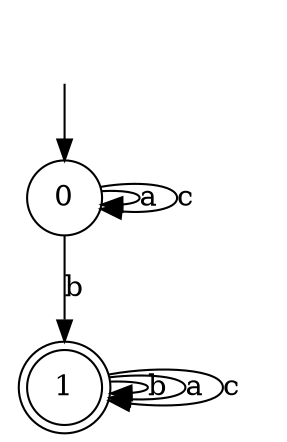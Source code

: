 digraph g {
__start [label=""shape=none]
	0[shape="circle" label="0"]
	1[shape="doublecircle" label="1"]
__start -> 0
	0->1 [label="b"]
	0->0 [label="a"]
	0->0 [label="c"]
	1->1 [label="b"]
	1->1 [label="a"]
	1->1 [label="c"]
}